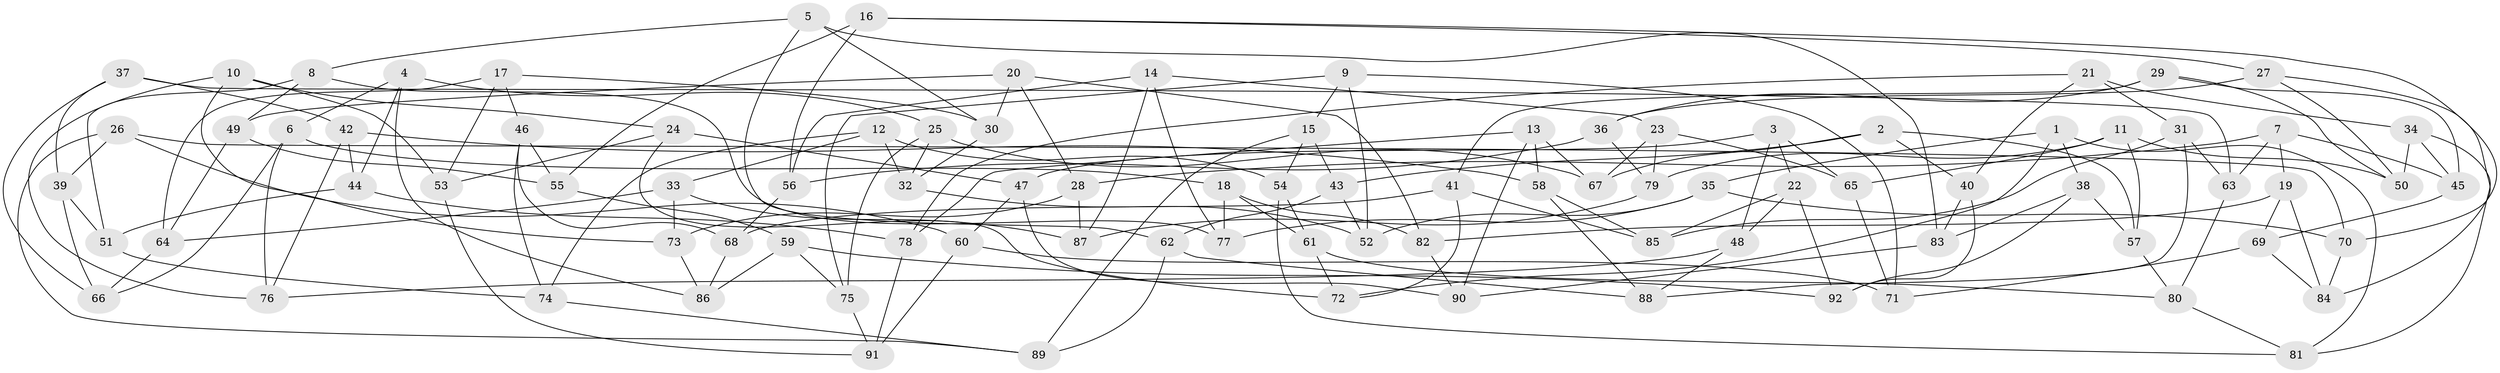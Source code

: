 // Generated by graph-tools (version 1.1) at 2025/03/03/09/25 03:03:09]
// undirected, 92 vertices, 184 edges
graph export_dot {
graph [start="1"]
  node [color=gray90,style=filled];
  1;
  2;
  3;
  4;
  5;
  6;
  7;
  8;
  9;
  10;
  11;
  12;
  13;
  14;
  15;
  16;
  17;
  18;
  19;
  20;
  21;
  22;
  23;
  24;
  25;
  26;
  27;
  28;
  29;
  30;
  31;
  32;
  33;
  34;
  35;
  36;
  37;
  38;
  39;
  40;
  41;
  42;
  43;
  44;
  45;
  46;
  47;
  48;
  49;
  50;
  51;
  52;
  53;
  54;
  55;
  56;
  57;
  58;
  59;
  60;
  61;
  62;
  63;
  64;
  65;
  66;
  67;
  68;
  69;
  70;
  71;
  72;
  73;
  74;
  75;
  76;
  77;
  78;
  79;
  80;
  81;
  82;
  83;
  84;
  85;
  86;
  87;
  88;
  89;
  90;
  91;
  92;
  1 -- 38;
  1 -- 35;
  1 -- 81;
  1 -- 72;
  2 -- 40;
  2 -- 57;
  2 -- 67;
  2 -- 43;
  3 -- 48;
  3 -- 65;
  3 -- 22;
  3 -- 47;
  4 -- 25;
  4 -- 44;
  4 -- 86;
  4 -- 6;
  5 -- 62;
  5 -- 8;
  5 -- 83;
  5 -- 30;
  6 -- 18;
  6 -- 66;
  6 -- 76;
  7 -- 63;
  7 -- 28;
  7 -- 45;
  7 -- 19;
  8 -- 77;
  8 -- 51;
  8 -- 49;
  9 -- 52;
  9 -- 71;
  9 -- 15;
  9 -- 75;
  10 -- 76;
  10 -- 73;
  10 -- 53;
  10 -- 24;
  11 -- 57;
  11 -- 50;
  11 -- 65;
  11 -- 79;
  12 -- 33;
  12 -- 74;
  12 -- 32;
  12 -- 54;
  13 -- 58;
  13 -- 90;
  13 -- 67;
  13 -- 78;
  14 -- 87;
  14 -- 77;
  14 -- 23;
  14 -- 56;
  15 -- 54;
  15 -- 89;
  15 -- 43;
  16 -- 27;
  16 -- 55;
  16 -- 56;
  16 -- 70;
  17 -- 30;
  17 -- 46;
  17 -- 53;
  17 -- 64;
  18 -- 77;
  18 -- 61;
  18 -- 82;
  19 -- 69;
  19 -- 84;
  19 -- 82;
  20 -- 30;
  20 -- 82;
  20 -- 28;
  20 -- 49;
  21 -- 40;
  21 -- 34;
  21 -- 31;
  21 -- 78;
  22 -- 48;
  22 -- 85;
  22 -- 92;
  23 -- 65;
  23 -- 79;
  23 -- 67;
  24 -- 47;
  24 -- 72;
  24 -- 53;
  25 -- 67;
  25 -- 75;
  25 -- 32;
  26 -- 70;
  26 -- 89;
  26 -- 60;
  26 -- 39;
  27 -- 84;
  27 -- 36;
  27 -- 50;
  28 -- 87;
  28 -- 73;
  29 -- 36;
  29 -- 45;
  29 -- 41;
  29 -- 50;
  30 -- 32;
  31 -- 63;
  31 -- 88;
  31 -- 85;
  32 -- 52;
  33 -- 73;
  33 -- 87;
  33 -- 64;
  34 -- 81;
  34 -- 50;
  34 -- 45;
  35 -- 70;
  35 -- 77;
  35 -- 52;
  36 -- 56;
  36 -- 79;
  37 -- 39;
  37 -- 42;
  37 -- 63;
  37 -- 66;
  38 -- 83;
  38 -- 57;
  38 -- 92;
  39 -- 66;
  39 -- 51;
  40 -- 92;
  40 -- 83;
  41 -- 68;
  41 -- 85;
  41 -- 72;
  42 -- 76;
  42 -- 44;
  42 -- 58;
  43 -- 52;
  43 -- 62;
  44 -- 78;
  44 -- 51;
  45 -- 69;
  46 -- 55;
  46 -- 74;
  46 -- 68;
  47 -- 90;
  47 -- 60;
  48 -- 76;
  48 -- 88;
  49 -- 64;
  49 -- 55;
  51 -- 74;
  53 -- 91;
  54 -- 61;
  54 -- 81;
  55 -- 59;
  56 -- 68;
  57 -- 80;
  58 -- 88;
  58 -- 85;
  59 -- 75;
  59 -- 86;
  59 -- 92;
  60 -- 91;
  60 -- 71;
  61 -- 80;
  61 -- 72;
  62 -- 88;
  62 -- 89;
  63 -- 80;
  64 -- 66;
  65 -- 71;
  68 -- 86;
  69 -- 71;
  69 -- 84;
  70 -- 84;
  73 -- 86;
  74 -- 89;
  75 -- 91;
  78 -- 91;
  79 -- 87;
  80 -- 81;
  82 -- 90;
  83 -- 90;
}
